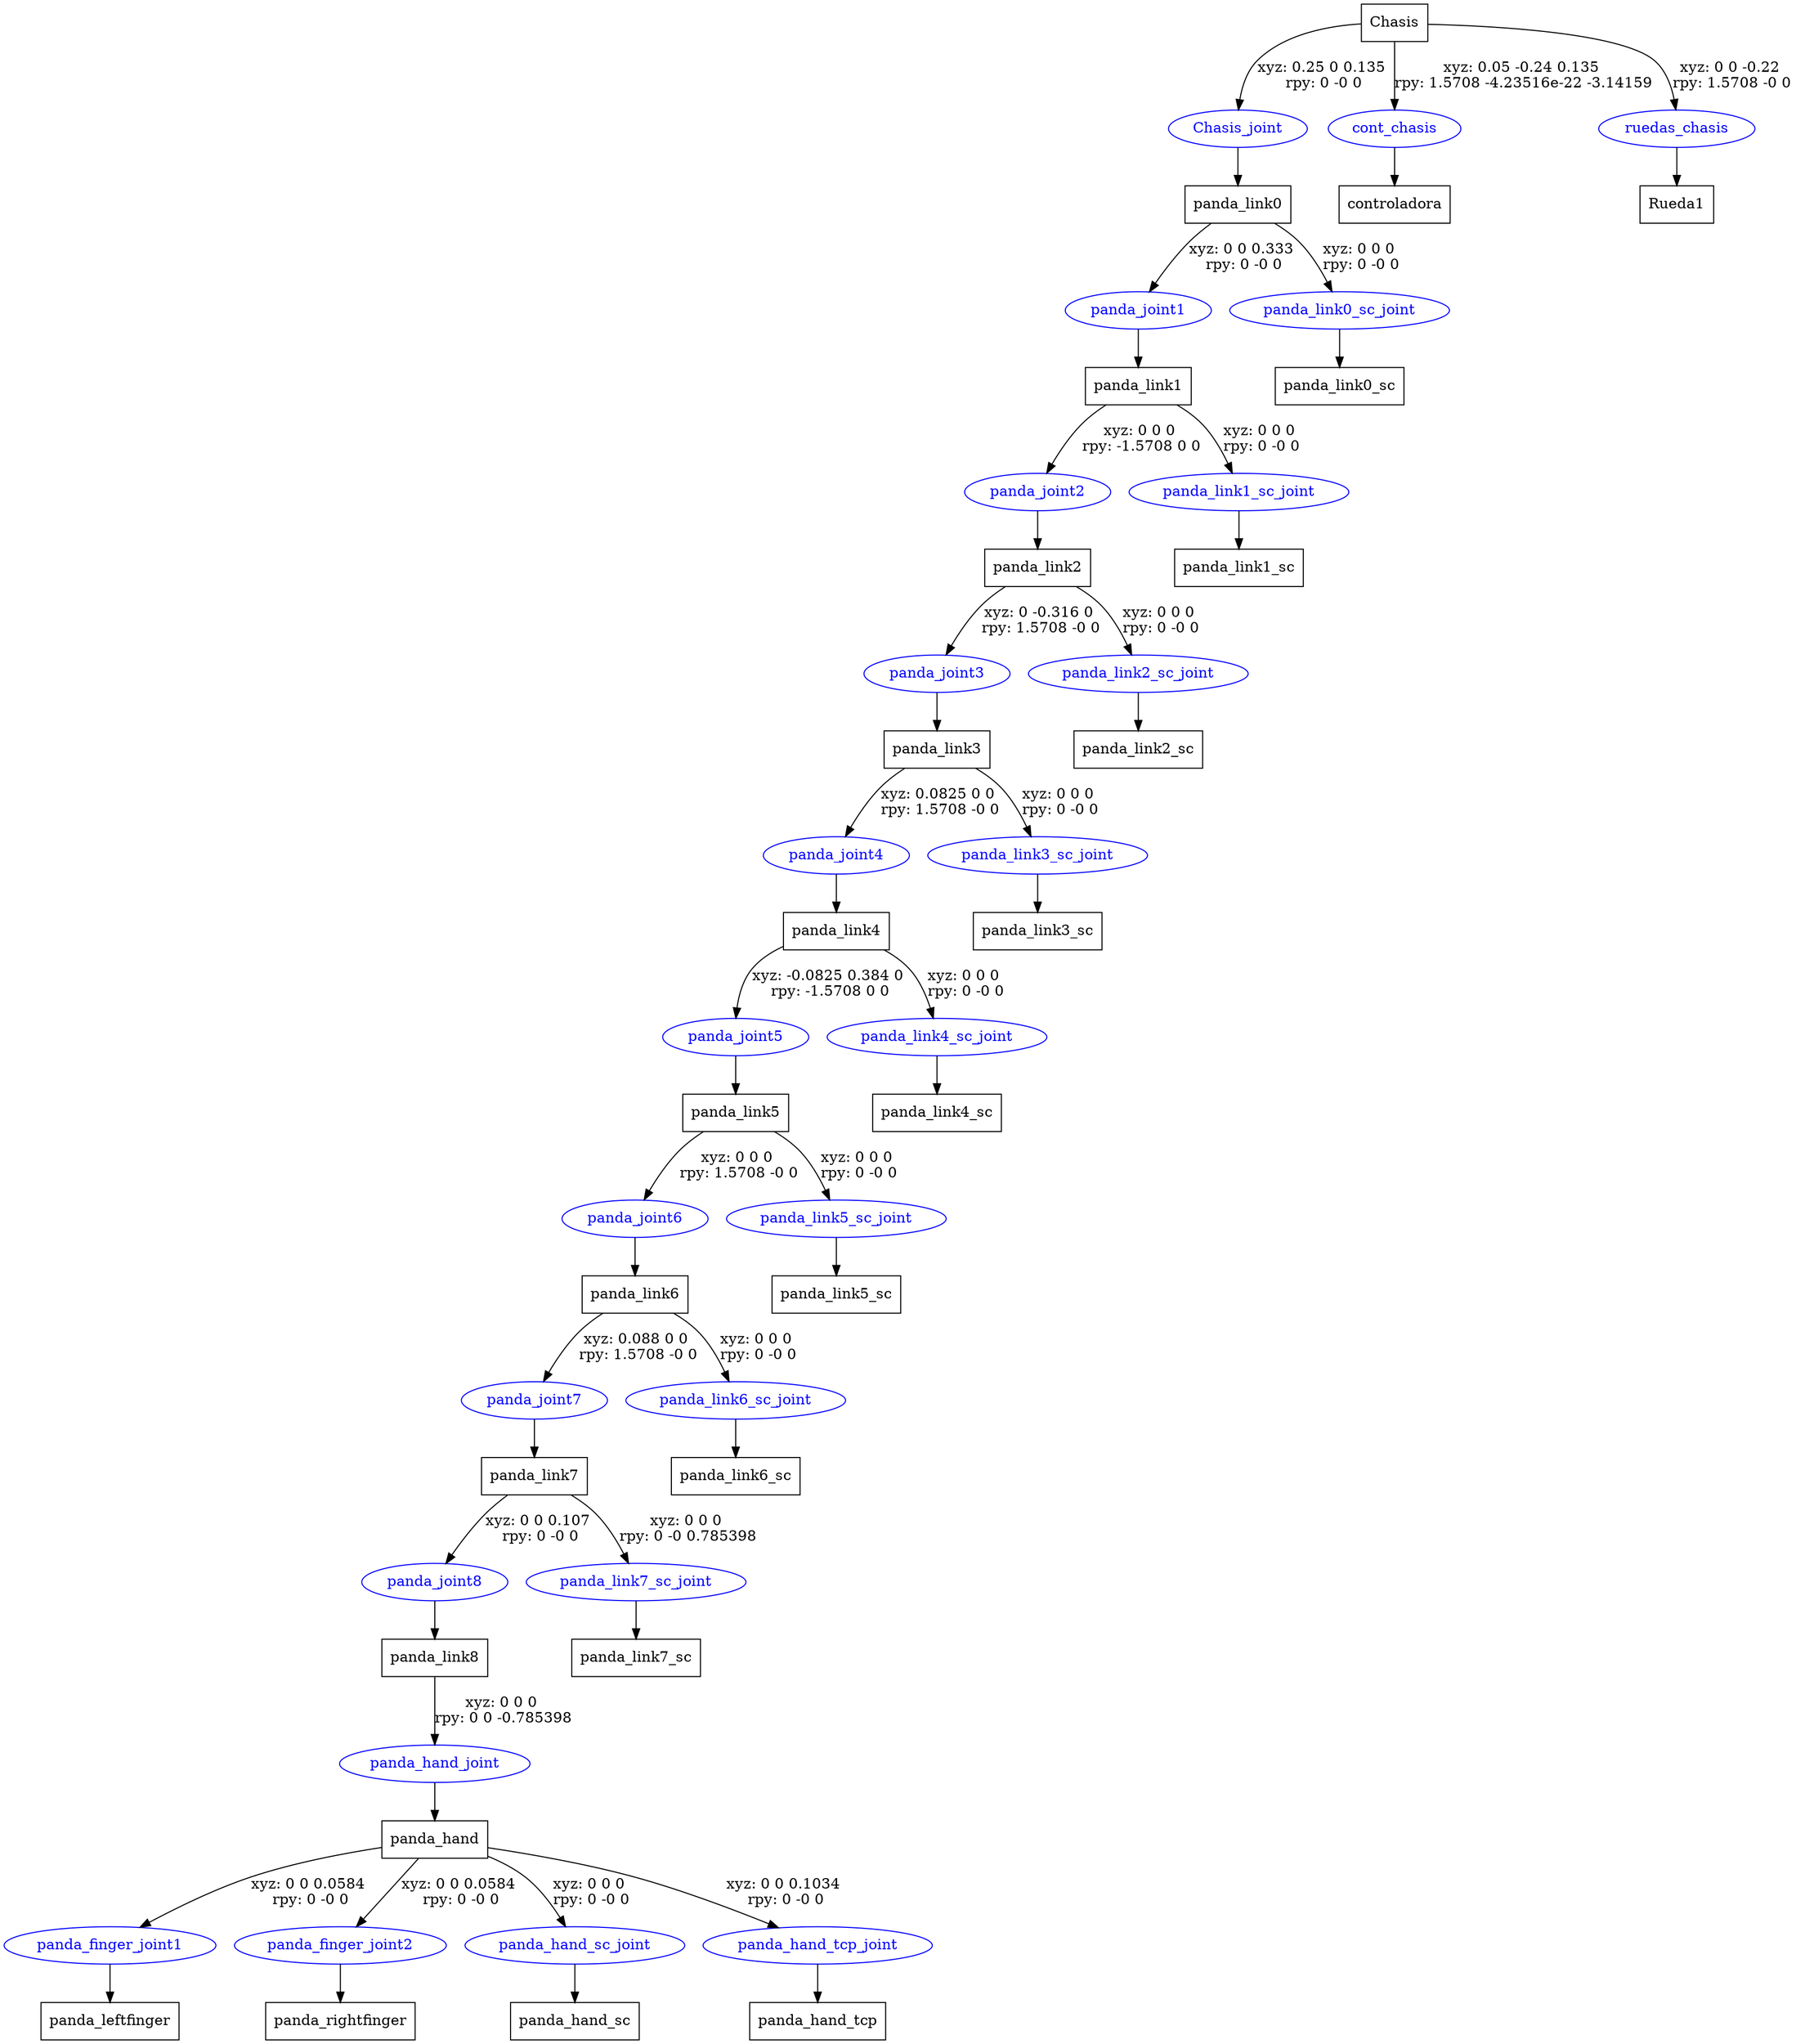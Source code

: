 digraph G {
node [shape=box];
"Chasis" [label="Chasis"];
"panda_link0" [label="panda_link0"];
"panda_link1" [label="panda_link1"];
"panda_link2" [label="panda_link2"];
"panda_link3" [label="panda_link3"];
"panda_link4" [label="panda_link4"];
"panda_link5" [label="panda_link5"];
"panda_link6" [label="panda_link6"];
"panda_link7" [label="panda_link7"];
"panda_link8" [label="panda_link8"];
"panda_hand" [label="panda_hand"];
"panda_leftfinger" [label="panda_leftfinger"];
"panda_rightfinger" [label="panda_rightfinger"];
"panda_hand_sc" [label="panda_hand_sc"];
"panda_hand_tcp" [label="panda_hand_tcp"];
"panda_link7_sc" [label="panda_link7_sc"];
"panda_link6_sc" [label="panda_link6_sc"];
"panda_link5_sc" [label="panda_link5_sc"];
"panda_link4_sc" [label="panda_link4_sc"];
"panda_link3_sc" [label="panda_link3_sc"];
"panda_link2_sc" [label="panda_link2_sc"];
"panda_link1_sc" [label="panda_link1_sc"];
"panda_link0_sc" [label="panda_link0_sc"];
"controladora" [label="controladora"];
"Rueda1" [label="Rueda1"];
node [shape=ellipse, color=blue, fontcolor=blue];
"Chasis" -> "Chasis_joint" [label="xyz: 0.25 0 0.135 \nrpy: 0 -0 0"]
"Chasis_joint" -> "panda_link0"
"panda_link0" -> "panda_joint1" [label="xyz: 0 0 0.333 \nrpy: 0 -0 0"]
"panda_joint1" -> "panda_link1"
"panda_link1" -> "panda_joint2" [label="xyz: 0 0 0 \nrpy: -1.5708 0 0"]
"panda_joint2" -> "panda_link2"
"panda_link2" -> "panda_joint3" [label="xyz: 0 -0.316 0 \nrpy: 1.5708 -0 0"]
"panda_joint3" -> "panda_link3"
"panda_link3" -> "panda_joint4" [label="xyz: 0.0825 0 0 \nrpy: 1.5708 -0 0"]
"panda_joint4" -> "panda_link4"
"panda_link4" -> "panda_joint5" [label="xyz: -0.0825 0.384 0 \nrpy: -1.5708 0 0"]
"panda_joint5" -> "panda_link5"
"panda_link5" -> "panda_joint6" [label="xyz: 0 0 0 \nrpy: 1.5708 -0 0"]
"panda_joint6" -> "panda_link6"
"panda_link6" -> "panda_joint7" [label="xyz: 0.088 0 0 \nrpy: 1.5708 -0 0"]
"panda_joint7" -> "panda_link7"
"panda_link7" -> "panda_joint8" [label="xyz: 0 0 0.107 \nrpy: 0 -0 0"]
"panda_joint8" -> "panda_link8"
"panda_link8" -> "panda_hand_joint" [label="xyz: 0 0 0 \nrpy: 0 0 -0.785398"]
"panda_hand_joint" -> "panda_hand"
"panda_hand" -> "panda_finger_joint1" [label="xyz: 0 0 0.0584 \nrpy: 0 -0 0"]
"panda_finger_joint1" -> "panda_leftfinger"
"panda_hand" -> "panda_finger_joint2" [label="xyz: 0 0 0.0584 \nrpy: 0 -0 0"]
"panda_finger_joint2" -> "panda_rightfinger"
"panda_hand" -> "panda_hand_sc_joint" [label="xyz: 0 0 0 \nrpy: 0 -0 0"]
"panda_hand_sc_joint" -> "panda_hand_sc"
"panda_hand" -> "panda_hand_tcp_joint" [label="xyz: 0 0 0.1034 \nrpy: 0 -0 0"]
"panda_hand_tcp_joint" -> "panda_hand_tcp"
"panda_link7" -> "panda_link7_sc_joint" [label="xyz: 0 0 0 \nrpy: 0 -0 0.785398"]
"panda_link7_sc_joint" -> "panda_link7_sc"
"panda_link6" -> "panda_link6_sc_joint" [label="xyz: 0 0 0 \nrpy: 0 -0 0"]
"panda_link6_sc_joint" -> "panda_link6_sc"
"panda_link5" -> "panda_link5_sc_joint" [label="xyz: 0 0 0 \nrpy: 0 -0 0"]
"panda_link5_sc_joint" -> "panda_link5_sc"
"panda_link4" -> "panda_link4_sc_joint" [label="xyz: 0 0 0 \nrpy: 0 -0 0"]
"panda_link4_sc_joint" -> "panda_link4_sc"
"panda_link3" -> "panda_link3_sc_joint" [label="xyz: 0 0 0 \nrpy: 0 -0 0"]
"panda_link3_sc_joint" -> "panda_link3_sc"
"panda_link2" -> "panda_link2_sc_joint" [label="xyz: 0 0 0 \nrpy: 0 -0 0"]
"panda_link2_sc_joint" -> "panda_link2_sc"
"panda_link1" -> "panda_link1_sc_joint" [label="xyz: 0 0 0 \nrpy: 0 -0 0"]
"panda_link1_sc_joint" -> "panda_link1_sc"
"panda_link0" -> "panda_link0_sc_joint" [label="xyz: 0 0 0 \nrpy: 0 -0 0"]
"panda_link0_sc_joint" -> "panda_link0_sc"
"Chasis" -> "cont_chasis" [label="xyz: 0.05 -0.24 0.135 \nrpy: 1.5708 -4.23516e-22 -3.14159"]
"cont_chasis" -> "controladora"
"Chasis" -> "ruedas_chasis" [label="xyz: 0 0 -0.22 \nrpy: 1.5708 -0 0"]
"ruedas_chasis" -> "Rueda1"
}
